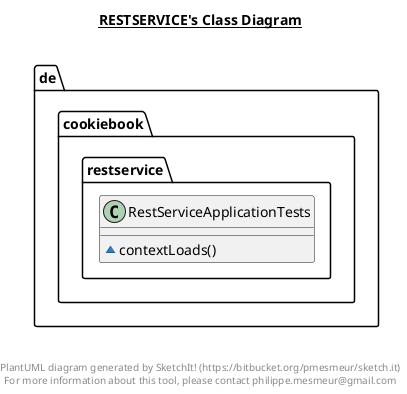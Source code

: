 @startuml

title __RESTSERVICE's Class Diagram__\n

  namespace de.cookiebook.restservice {
    class de.cookiebook.restservice.RestServiceApplicationTests {
        ~ contextLoads()
    }
  }
  



right footer


PlantUML diagram generated by SketchIt! (https://bitbucket.org/pmesmeur/sketch.it)
For more information about this tool, please contact philippe.mesmeur@gmail.com
endfooter

@enduml

